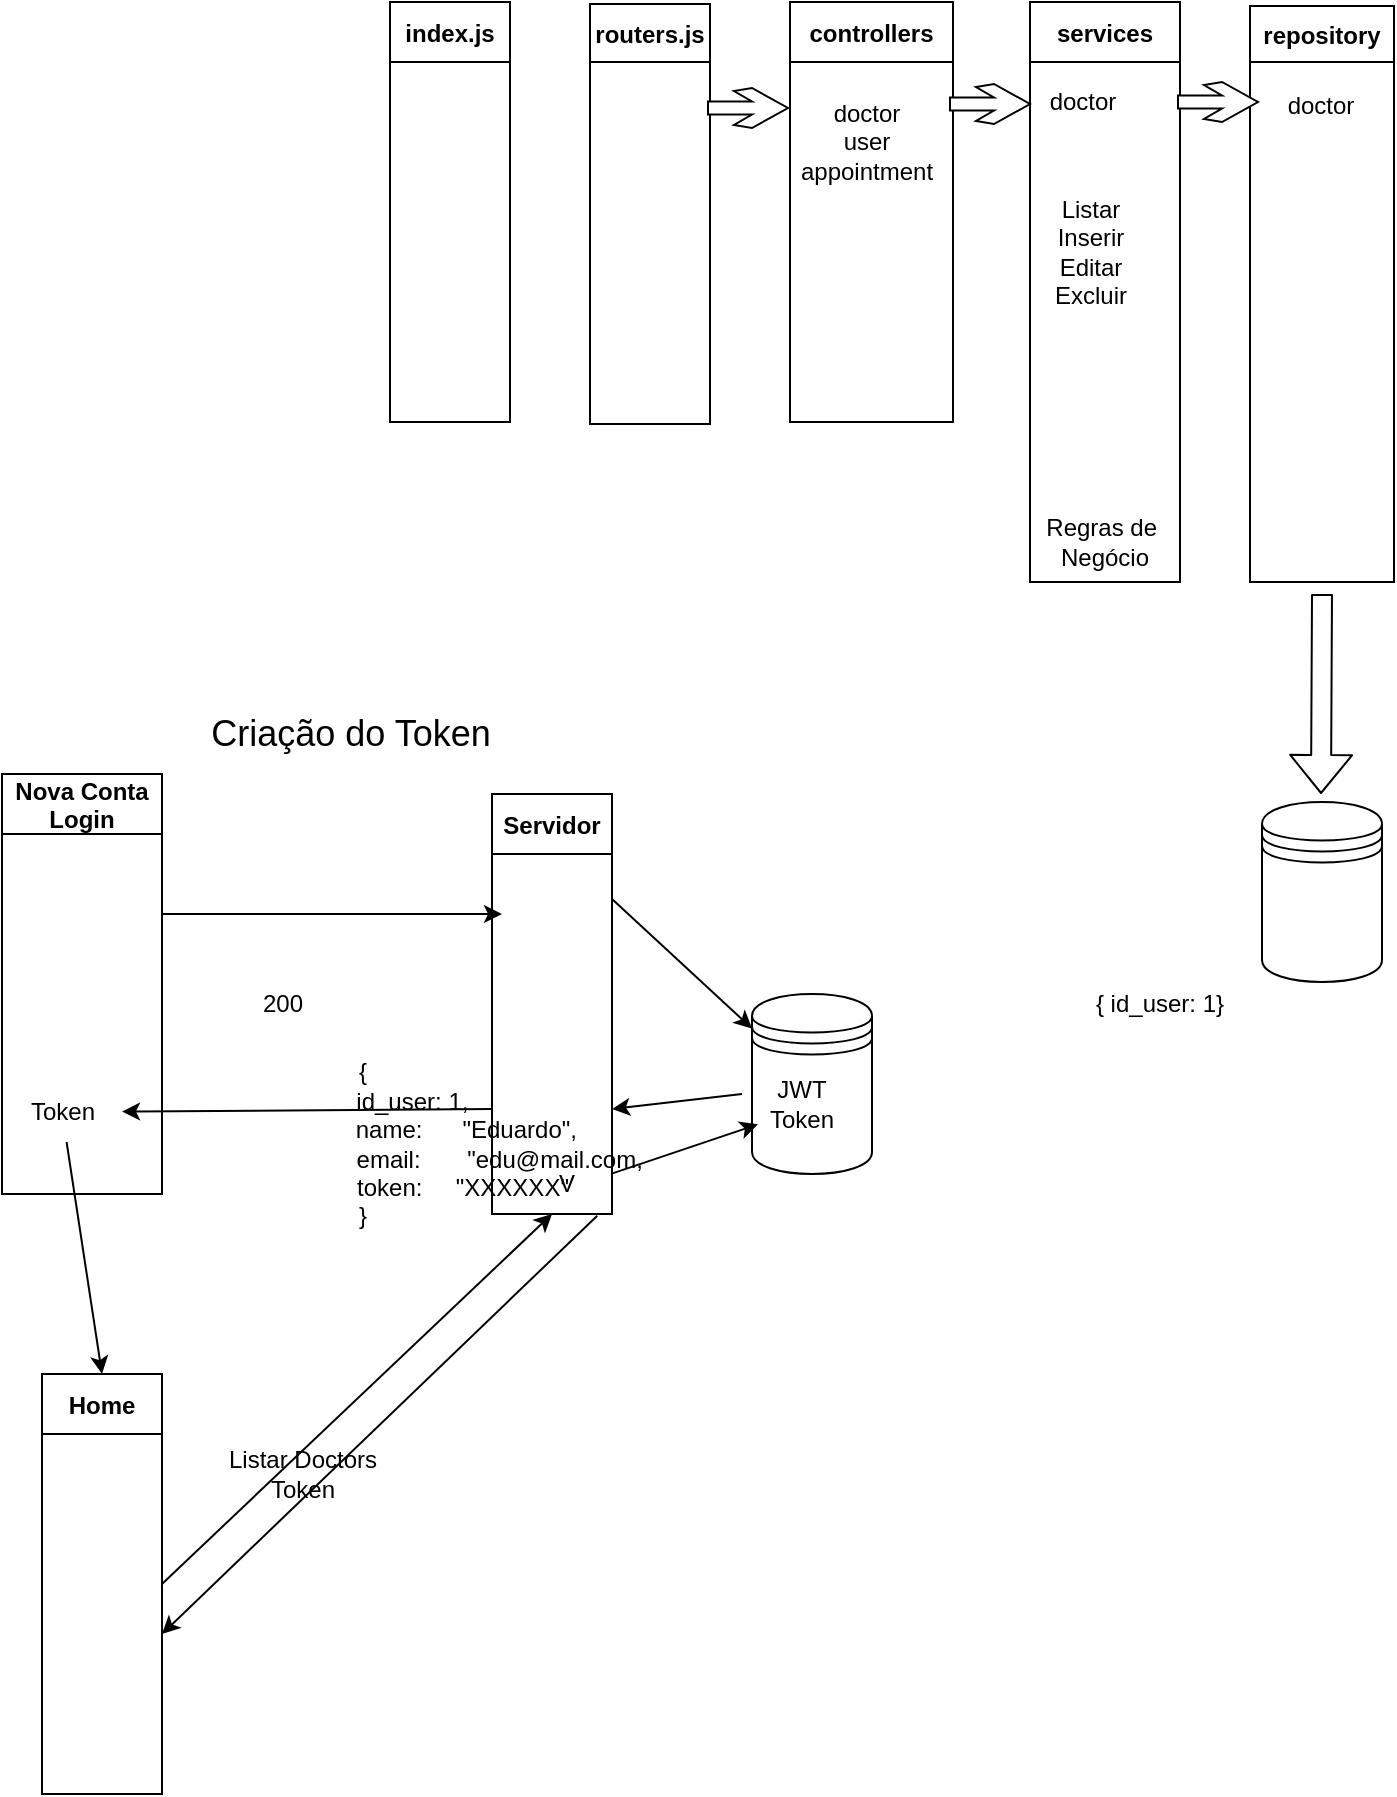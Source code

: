 <mxfile>
    <diagram id="yuJrTvzA3viMhPaGGEgy" name="Page-1">
        <mxGraphModel dx="1678" dy="604" grid="1" gridSize="10" guides="1" tooltips="1" connect="1" arrows="1" fold="1" page="1" pageScale="1" pageWidth="850" pageHeight="1100" background="none" math="0" shadow="0">
            <root>
                <mxCell id="0"/>
                <mxCell id="1" parent="0"/>
                <mxCell id="2" value="&#10;controllers&#10;" style="swimlane;startSize=30;" parent="1" vertex="1">
                    <mxGeometry x="254" y="464" width="81.5" height="210" as="geometry"/>
                </mxCell>
                <mxCell id="7" value="doctor&lt;br&gt;user&lt;br&gt;appointment" style="text;html=1;align=center;verticalAlign=middle;resizable=0;points=[];autosize=1;strokeColor=none;fillColor=none;" parent="2" vertex="1">
                    <mxGeometry x="-7.5" y="40" width="90" height="60" as="geometry"/>
                </mxCell>
                <mxCell id="3" value="&#10;index.js&#10;" style="swimlane;startSize=30;" parent="1" vertex="1">
                    <mxGeometry x="54" y="464" width="60" height="210" as="geometry"/>
                </mxCell>
                <mxCell id="4" value="routers.js" style="swimlane;startSize=29;" parent="1" vertex="1">
                    <mxGeometry x="154" y="465" width="60" height="210" as="geometry"/>
                </mxCell>
                <mxCell id="5" value="&#10;services&#10;" style="swimlane;startSize=30;" parent="1" vertex="1">
                    <mxGeometry x="374" y="464" width="75" height="290" as="geometry">
                        <mxRectangle x="263" y="50" width="100" height="30" as="alternateBounds"/>
                    </mxGeometry>
                </mxCell>
                <mxCell id="13" value="Listar&lt;br&gt;Inserir&lt;br&gt;Editar&lt;br&gt;Excluir&lt;br&gt;" style="text;html=1;align=center;verticalAlign=middle;resizable=0;points=[];autosize=1;strokeColor=none;fillColor=none;" parent="5" vertex="1">
                    <mxGeometry y="90" width="60" height="70" as="geometry"/>
                </mxCell>
                <mxCell id="14" value="Regras de&amp;nbsp;&lt;br&gt;Negócio" style="text;html=1;align=center;verticalAlign=middle;resizable=0;points=[];autosize=1;strokeColor=none;fillColor=none;" parent="5" vertex="1">
                    <mxGeometry x="-3" y="250" width="80" height="40" as="geometry"/>
                </mxCell>
                <mxCell id="8" value="doctor" style="text;html=1;align=center;verticalAlign=middle;resizable=0;points=[];autosize=1;strokeColor=none;fillColor=none;" parent="1" vertex="1">
                    <mxGeometry x="370" y="499" width="60" height="30" as="geometry"/>
                </mxCell>
                <mxCell id="9" value="repository" style="swimlane;startSize=28;" parent="1" vertex="1">
                    <mxGeometry x="484" y="466" width="72" height="288" as="geometry">
                        <mxRectangle x="263" y="50" width="100" height="30" as="alternateBounds"/>
                    </mxGeometry>
                </mxCell>
                <mxCell id="10" value="doctor" style="text;html=1;align=center;verticalAlign=middle;resizable=0;points=[];autosize=1;strokeColor=none;fillColor=none;" parent="1" vertex="1">
                    <mxGeometry x="489" y="501" width="60" height="30" as="geometry"/>
                </mxCell>
                <mxCell id="11" value="" style="shape=datastore;whiteSpace=wrap;html=1;" parent="1" vertex="1">
                    <mxGeometry x="490" y="864" width="60" height="90" as="geometry"/>
                </mxCell>
                <mxCell id="12" value="" style="shape=flexArrow;endArrow=classic;html=1;" parent="1" edge="1">
                    <mxGeometry width="50" height="50" relative="1" as="geometry">
                        <mxPoint x="520" y="760" as="sourcePoint"/>
                        <mxPoint x="519.5" y="860" as="targetPoint"/>
                    </mxGeometry>
                </mxCell>
                <mxCell id="16" value="" style="html=1;shadow=0;dashed=0;align=center;verticalAlign=middle;shape=mxgraph.arrows2.sharpArrow2;dy1=0.67;dx1=18;dx2=18;dy3=0.15;dx3=27;notch=0;" parent="1" vertex="1">
                    <mxGeometry x="448" y="504" width="40" height="20" as="geometry"/>
                </mxCell>
                <mxCell id="17" value="" style="html=1;shadow=0;dashed=0;align=center;verticalAlign=middle;shape=mxgraph.arrows2.sharpArrow2;dy1=0.67;dx1=18;dx2=18;dy3=0.15;dx3=27;notch=0;" parent="1" vertex="1">
                    <mxGeometry x="334" y="505" width="40" height="20" as="geometry"/>
                </mxCell>
                <mxCell id="18" value="" style="html=1;shadow=0;dashed=0;align=center;verticalAlign=middle;shape=mxgraph.arrows2.sharpArrow2;dy1=0.67;dx1=18;dx2=18;dy3=0.15;dx3=27;notch=0;" parent="1" vertex="1">
                    <mxGeometry x="213" y="507" width="40" height="20" as="geometry"/>
                </mxCell>
                <mxCell id="19" value="Nova Conta&#10;Login" style="swimlane;startSize=30;" vertex="1" parent="1">
                    <mxGeometry x="-140" y="850" width="80" height="210" as="geometry"/>
                </mxCell>
                <mxCell id="33" value="Token&lt;br&gt;" style="text;html=1;align=center;verticalAlign=middle;resizable=0;points=[];autosize=1;strokeColor=none;fillColor=none;" vertex="1" parent="19">
                    <mxGeometry y="154" width="60" height="30" as="geometry"/>
                </mxCell>
                <mxCell id="20" value="Servidor" style="swimlane;startSize=30;" vertex="1" parent="1">
                    <mxGeometry x="105" y="860" width="60" height="210" as="geometry"/>
                </mxCell>
                <mxCell id="40" value="V" style="text;html=1;align=center;verticalAlign=middle;resizable=0;points=[];autosize=1;strokeColor=none;fillColor=none;" vertex="1" parent="20">
                    <mxGeometry x="21.5" y="180" width="30" height="30" as="geometry"/>
                </mxCell>
                <mxCell id="21" value="" style="shape=datastore;whiteSpace=wrap;html=1;" vertex="1" parent="1">
                    <mxGeometry x="235" y="960" width="60" height="90" as="geometry"/>
                </mxCell>
                <mxCell id="23" value="JWT Token&lt;br&gt;" style="text;html=1;strokeColor=none;fillColor=none;align=center;verticalAlign=middle;whiteSpace=wrap;rounded=0;" vertex="1" parent="1">
                    <mxGeometry x="230" y="1000" width="60" height="30" as="geometry"/>
                </mxCell>
                <mxCell id="25" value="" style="endArrow=classic;html=1;exitX=1;exitY=0.25;exitDx=0;exitDy=0;" edge="1" parent="1" source="20" target="21">
                    <mxGeometry width="50" height="50" relative="1" as="geometry">
                        <mxPoint x="135" y="960" as="sourcePoint"/>
                        <mxPoint x="185" y="910" as="targetPoint"/>
                    </mxGeometry>
                </mxCell>
                <mxCell id="26" value="" style="endArrow=classic;html=1;exitX=0;exitY=0.75;exitDx=0;exitDy=0;" edge="1" parent="1" source="20" target="33">
                    <mxGeometry width="50" height="50" relative="1" as="geometry">
                        <mxPoint x="90" y="950" as="sourcePoint"/>
                        <mxPoint x="140" y="900" as="targetPoint"/>
                    </mxGeometry>
                </mxCell>
                <mxCell id="27" value="" style="endArrow=classic;html=1;" edge="1" parent="1">
                    <mxGeometry width="50" height="50" relative="1" as="geometry">
                        <mxPoint x="-60" y="920" as="sourcePoint"/>
                        <mxPoint x="110" y="920" as="targetPoint"/>
                    </mxGeometry>
                </mxCell>
                <mxCell id="28" value="" style="endArrow=classic;html=1;entryX=1;entryY=0.75;entryDx=0;entryDy=0;" edge="1" parent="1" target="20">
                    <mxGeometry width="50" height="50" relative="1" as="geometry">
                        <mxPoint x="230" y="1010" as="sourcePoint"/>
                        <mxPoint x="185" y="910" as="targetPoint"/>
                    </mxGeometry>
                </mxCell>
                <mxCell id="29" value="{ id_user: 1}" style="text;html=1;strokeColor=none;fillColor=none;align=center;verticalAlign=middle;whiteSpace=wrap;rounded=0;" vertex="1" parent="1">
                    <mxGeometry x="394" y="950" width="90" height="30" as="geometry"/>
                </mxCell>
                <mxCell id="30" value="200" style="text;html=1;align=center;verticalAlign=middle;resizable=0;points=[];autosize=1;strokeColor=none;fillColor=none;" vertex="1" parent="1">
                    <mxGeometry x="-20" y="950" width="40" height="30" as="geometry"/>
                </mxCell>
                <mxCell id="31" value="{ &lt;br&gt;&amp;nbsp; &amp;nbsp; &amp;nbsp; &amp;nbsp; &amp;nbsp; &amp;nbsp; &amp;nbsp; &amp;nbsp; &amp;nbsp; &amp;nbsp; &amp;nbsp; &amp;nbsp;id_user: 1,&lt;span style=&quot;white-space: pre;&quot;&gt;&#9;&lt;/span&gt;&lt;br&gt;&lt;span style=&quot;white-space: pre;&quot;&gt;&#9;&lt;/span&gt;&amp;nbsp; &amp;nbsp; &amp;nbsp; &amp;nbsp; &amp;nbsp; &amp;nbsp; &amp;nbsp; &amp;nbsp; &amp;nbsp; &amp;nbsp; &amp;nbsp; &amp;nbsp;name:&amp;nbsp; &amp;nbsp; &amp;nbsp; &quot;Eduardo&quot;,&lt;br&gt;&amp;nbsp; &amp;nbsp; &amp;nbsp; &amp;nbsp; &amp;nbsp; &amp;nbsp; &amp;nbsp; &amp;nbsp; &amp;nbsp; &amp;nbsp; &amp;nbsp; &amp;nbsp; &amp;nbsp; &amp;nbsp; &amp;nbsp; &amp;nbsp; &amp;nbsp; &amp;nbsp; &amp;nbsp; &amp;nbsp; &amp;nbsp;email:&amp;nbsp; &amp;nbsp; &amp;nbsp; &amp;nbsp;&quot;edu@mail.com,&lt;br&gt;&amp;nbsp; &amp;nbsp; &amp;nbsp; &amp;nbsp; &amp;nbsp; &amp;nbsp; &amp;nbsp; &amp;nbsp; &amp;nbsp; &amp;nbsp; &amp;nbsp; &amp;nbsp; &amp;nbsp; &amp;nbsp; &amp;nbsp; token:&amp;nbsp; &amp;nbsp; &amp;nbsp;&quot;XXXXXX&quot;&lt;br&gt;}" style="text;html=1;align=center;verticalAlign=middle;resizable=0;points=[];autosize=1;strokeColor=none;fillColor=none;" vertex="1" parent="1">
                    <mxGeometry x="-110" y="985" width="300" height="100" as="geometry"/>
                </mxCell>
                <mxCell id="34" value="Home" style="swimlane;startSize=30;" vertex="1" parent="1">
                    <mxGeometry x="-120" y="1150" width="60" height="210" as="geometry"/>
                </mxCell>
                <mxCell id="36" value="" style="endArrow=classic;html=1;entryX=0.5;entryY=0;entryDx=0;entryDy=0;" edge="1" parent="1" source="33" target="34">
                    <mxGeometry width="50" height="50" relative="1" as="geometry">
                        <mxPoint x="-100" y="1050" as="sourcePoint"/>
                        <mxPoint x="110" y="1080" as="targetPoint"/>
                    </mxGeometry>
                </mxCell>
                <mxCell id="37" value="" style="endArrow=classic;html=1;exitX=1;exitY=0.5;exitDx=0;exitDy=0;entryX=0.5;entryY=1;entryDx=0;entryDy=0;" edge="1" parent="1" source="34" target="20">
                    <mxGeometry width="50" height="50" relative="1" as="geometry">
                        <mxPoint x="60" y="1130" as="sourcePoint"/>
                        <mxPoint x="110" y="1080" as="targetPoint"/>
                    </mxGeometry>
                </mxCell>
                <mxCell id="38" value="Listar Doctors&lt;br&gt;Token" style="text;html=1;align=center;verticalAlign=middle;resizable=0;points=[];autosize=1;strokeColor=none;fillColor=none;" vertex="1" parent="1">
                    <mxGeometry x="-40" y="1180" width="100" height="40" as="geometry"/>
                </mxCell>
                <mxCell id="39" value="" style="endArrow=classic;html=1;" edge="1" parent="1">
                    <mxGeometry width="50" height="50" relative="1" as="geometry">
                        <mxPoint x="164.5" y="1049.937" as="sourcePoint"/>
                        <mxPoint x="238" y="1025.127" as="targetPoint"/>
                    </mxGeometry>
                </mxCell>
                <mxCell id="41" value="" style="endArrow=classic;html=1;exitX=1.038;exitY=1.028;exitDx=0;exitDy=0;exitPerimeter=0;" edge="1" parent="1" source="40">
                    <mxGeometry width="50" height="50" relative="1" as="geometry">
                        <mxPoint x="80" y="1190" as="sourcePoint"/>
                        <mxPoint x="-60" y="1280" as="targetPoint"/>
                    </mxGeometry>
                </mxCell>
                <mxCell id="42" value="&lt;font style=&quot;font-size: 18px;&quot;&gt;Criação do Token&lt;/font&gt;" style="text;html=1;align=center;verticalAlign=middle;resizable=0;points=[];autosize=1;strokeColor=none;fillColor=none;" vertex="1" parent="1">
                    <mxGeometry x="-46" y="810" width="160" height="40" as="geometry"/>
                </mxCell>
            </root>
        </mxGraphModel>
    </diagram>
</mxfile>